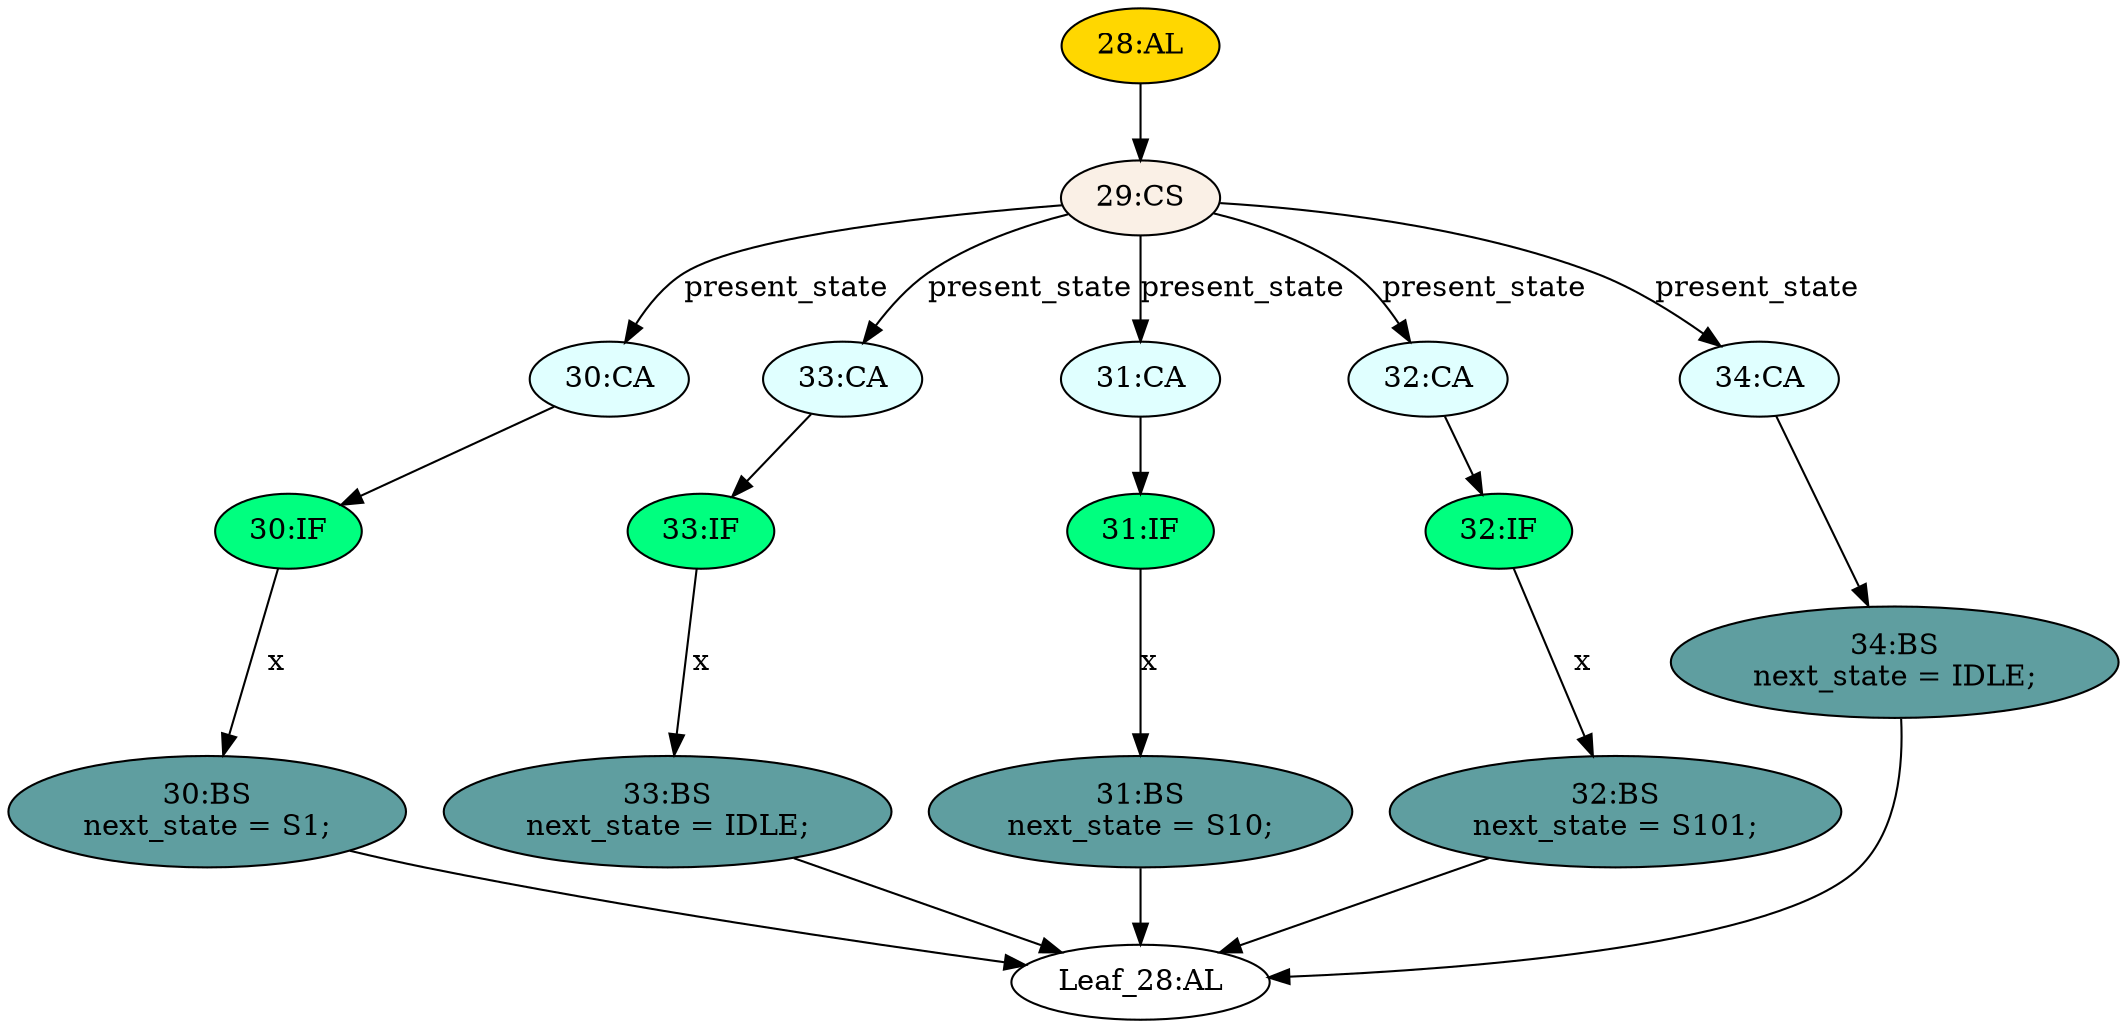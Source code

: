 strict digraph "" {
	node [label="\N"];
	"32:IF"	[ast="<pyverilog.vparser.ast.IfStatement object at 0x7f7ef8115d90>",
		fillcolor=springgreen,
		label="32:IF",
		statements="[]",
		style=filled,
		typ=IfStatement];
	"32:BS"	[ast="<pyverilog.vparser.ast.BlockingSubstitution object at 0x7f7ef8115dd0>",
		fillcolor=cadetblue,
		label="32:BS
next_state = S101;",
		statements="[<pyverilog.vparser.ast.BlockingSubstitution object at 0x7f7ef8115dd0>]",
		style=filled,
		typ=BlockingSubstitution];
	"32:IF" -> "32:BS"	[cond="['x']",
		label=x,
		lineno=32];
	"30:CA"	[ast="<pyverilog.vparser.ast.Case object at 0x7f7ef8115f50>",
		fillcolor=lightcyan,
		label="30:CA",
		statements="[]",
		style=filled,
		typ=Case];
	"30:IF"	[ast="<pyverilog.vparser.ast.IfStatement object at 0x7f7ef8115b90>",
		fillcolor=springgreen,
		label="30:IF",
		statements="[]",
		style=filled,
		typ=IfStatement];
	"30:CA" -> "30:IF"	[cond="[]",
		lineno=None];
	"33:CA"	[ast="<pyverilog.vparser.ast.Case object at 0x7f7ef812a050>",
		fillcolor=lightcyan,
		label="33:CA",
		statements="[]",
		style=filled,
		typ=Case];
	"33:IF"	[ast="<pyverilog.vparser.ast.IfStatement object at 0x7f7ef812a0d0>",
		fillcolor=springgreen,
		label="33:IF",
		statements="[]",
		style=filled,
		typ=IfStatement];
	"33:CA" -> "33:IF"	[cond="[]",
		lineno=None];
	"31:CA"	[ast="<pyverilog.vparser.ast.Case object at 0x7f7ef812a2d0>",
		fillcolor=lightcyan,
		label="31:CA",
		statements="[]",
		style=filled,
		typ=Case];
	"31:IF"	[ast="<pyverilog.vparser.ast.IfStatement object at 0x7f7ef812a350>",
		fillcolor=springgreen,
		label="31:IF",
		statements="[]",
		style=filled,
		typ=IfStatement];
	"31:CA" -> "31:IF"	[cond="[]",
		lineno=None];
	"Leaf_28:AL"	[def_var="['next_state']",
		label="Leaf_28:AL"];
	"31:BS"	[ast="<pyverilog.vparser.ast.BlockingSubstitution object at 0x7f7ef812a390>",
		fillcolor=cadetblue,
		label="31:BS
next_state = S10;",
		statements="[<pyverilog.vparser.ast.BlockingSubstitution object at 0x7f7ef812a390>]",
		style=filled,
		typ=BlockingSubstitution];
	"31:IF" -> "31:BS"	[cond="['x']",
		label=x,
		lineno=31];
	"32:BS" -> "Leaf_28:AL"	[cond="[]",
		lineno=None];
	"33:BS"	[ast="<pyverilog.vparser.ast.BlockingSubstitution object at 0x7f7ef812a110>",
		fillcolor=cadetblue,
		label="33:BS
next_state = IDLE;",
		statements="[<pyverilog.vparser.ast.BlockingSubstitution object at 0x7f7ef812a110>]",
		style=filled,
		typ=BlockingSubstitution];
	"33:IF" -> "33:BS"	[cond="['x']",
		label=x,
		lineno=33];
	"32:CA"	[ast="<pyverilog.vparser.ast.Case object at 0x7f7ef812a590>",
		fillcolor=lightcyan,
		label="32:CA",
		statements="[]",
		style=filled,
		typ=Case];
	"32:CA" -> "32:IF"	[cond="[]",
		lineno=None];
	"30:BS"	[ast="<pyverilog.vparser.ast.BlockingSubstitution object at 0x7f7ef8115bd0>",
		fillcolor=cadetblue,
		label="30:BS
next_state = S1;",
		statements="[<pyverilog.vparser.ast.BlockingSubstitution object at 0x7f7ef8115bd0>]",
		style=filled,
		typ=BlockingSubstitution];
	"30:BS" -> "Leaf_28:AL"	[cond="[]",
		lineno=None];
	"31:BS" -> "Leaf_28:AL"	[cond="[]",
		lineno=None];
	"34:BS"	[ast="<pyverilog.vparser.ast.BlockingSubstitution object at 0x7f7ef812a650>",
		fillcolor=cadetblue,
		label="34:BS
next_state = IDLE;",
		statements="[<pyverilog.vparser.ast.BlockingSubstitution object at 0x7f7ef812a650>]",
		style=filled,
		typ=BlockingSubstitution];
	"34:BS" -> "Leaf_28:AL"	[cond="[]",
		lineno=None];
	"34:CA"	[ast="<pyverilog.vparser.ast.Case object at 0x7f7ef812a790>",
		fillcolor=lightcyan,
		label="34:CA",
		statements="[]",
		style=filled,
		typ=Case];
	"34:CA" -> "34:BS"	[cond="[]",
		lineno=None];
	"29:CS"	[ast="<pyverilog.vparser.ast.CaseStatement object at 0x7f7ef812a7d0>",
		fillcolor=linen,
		label="29:CS",
		statements="[]",
		style=filled,
		typ=CaseStatement];
	"29:CS" -> "30:CA"	[cond="['present_state']",
		label=present_state,
		lineno=29];
	"29:CS" -> "33:CA"	[cond="['present_state']",
		label=present_state,
		lineno=29];
	"29:CS" -> "31:CA"	[cond="['present_state']",
		label=present_state,
		lineno=29];
	"29:CS" -> "32:CA"	[cond="['present_state']",
		label=present_state,
		lineno=29];
	"29:CS" -> "34:CA"	[cond="['present_state']",
		label=present_state,
		lineno=29];
	"28:AL"	[ast="<pyverilog.vparser.ast.Always object at 0x7f7ef812a910>",
		clk_sens=False,
		fillcolor=gold,
		label="28:AL",
		sens="['present_state', 'x']",
		statements="[]",
		style=filled,
		typ=Always,
		use_var="['x', 'present_state']"];
	"28:AL" -> "29:CS"	[cond="[]",
		lineno=None];
	"33:BS" -> "Leaf_28:AL"	[cond="[]",
		lineno=None];
	"30:IF" -> "30:BS"	[cond="['x']",
		label=x,
		lineno=30];
}
